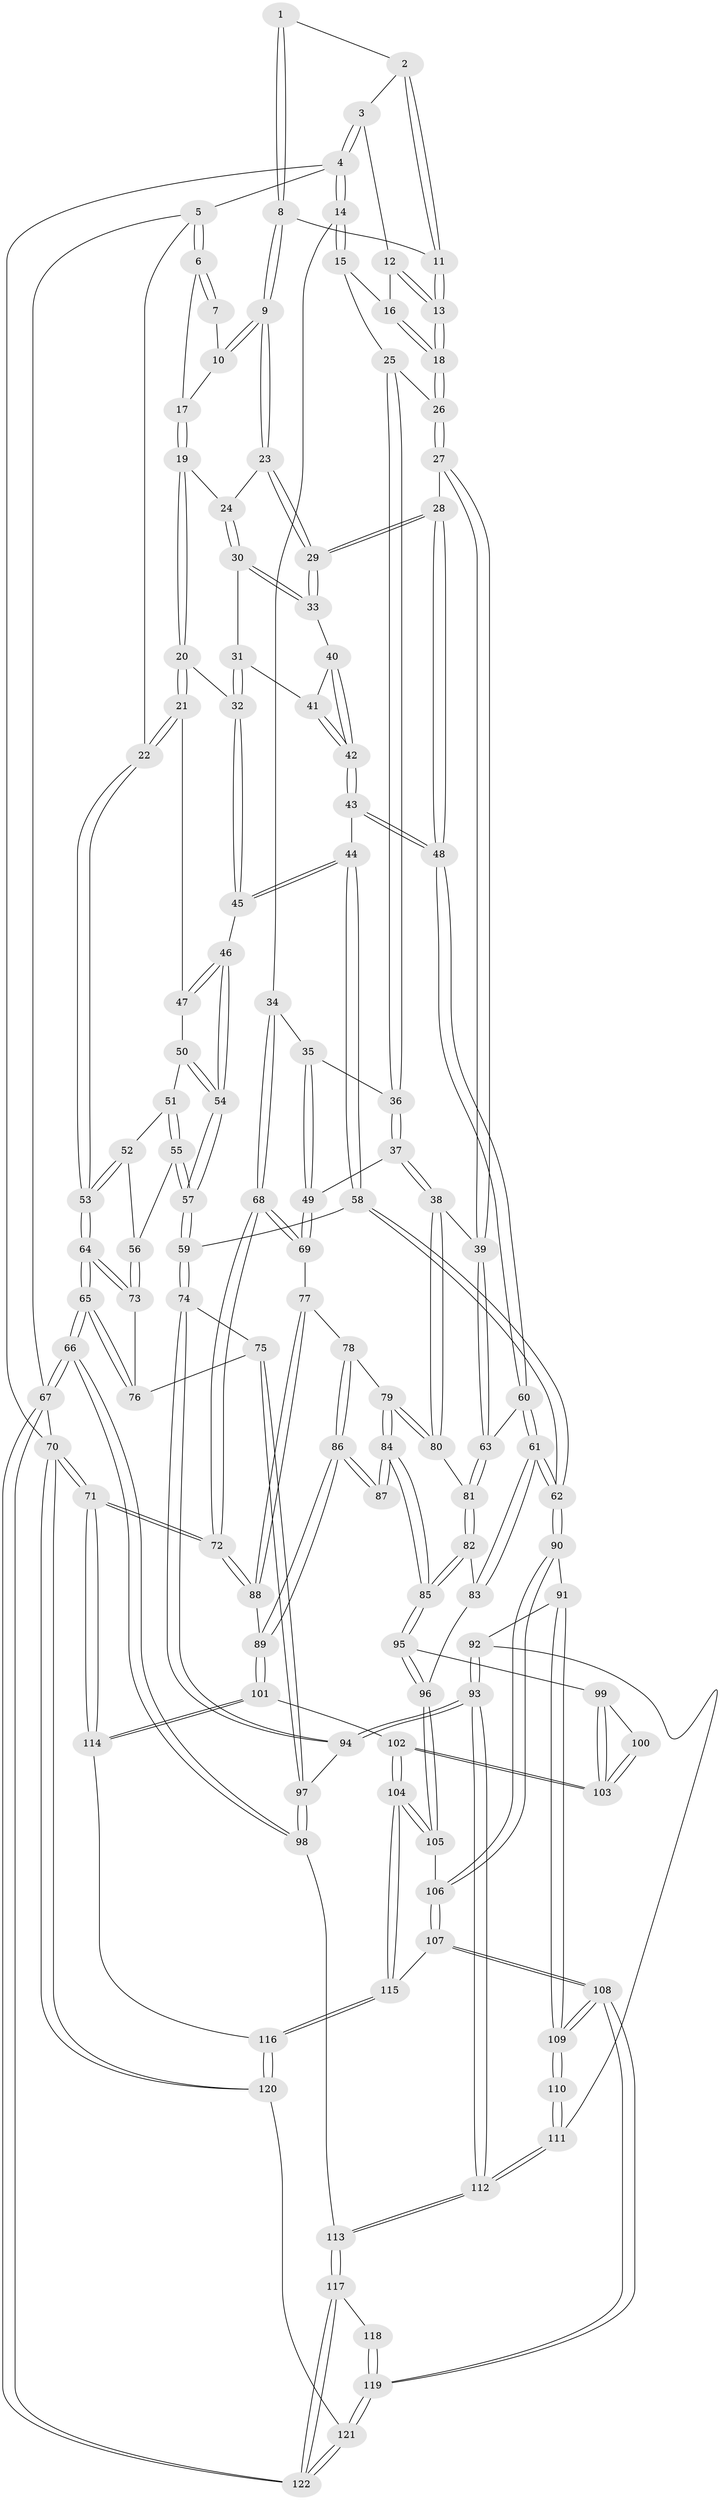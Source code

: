 // Generated by graph-tools (version 1.1) at 2025/38/03/09/25 02:38:30]
// undirected, 122 vertices, 302 edges
graph export_dot {
graph [start="1"]
  node [color=gray90,style=filled];
  1 [pos="+0.6179182343721267+0"];
  2 [pos="+0.8217354707786194+0"];
  3 [pos="+0.9222871443488876+0"];
  4 [pos="+1+0"];
  5 [pos="+0+0"];
  6 [pos="+0.07939608343891522+0"];
  7 [pos="+0.5086688891298259+0"];
  8 [pos="+0.6266464848722374+0.13201202029966172"];
  9 [pos="+0.6044304160265345+0.14563440878855846"];
  10 [pos="+0.49359021926020863+0.06917399694720122"];
  11 [pos="+0.6963653853757273+0.1285208725792255"];
  12 [pos="+0.8855027883863151+0"];
  13 [pos="+0.7746468632973523+0.1516761445384126"];
  14 [pos="+1+0.2321774053140236"];
  15 [pos="+0.9930632952261995+0.15105966570918092"];
  16 [pos="+0.924399105662468+0.11176899100549609"];
  17 [pos="+0.34488197473522003+0.09631667941660092"];
  18 [pos="+0.7797477523959082+0.15665976599995826"];
  19 [pos="+0.3449469794583961+0.14582820799510987"];
  20 [pos="+0.21860145084412747+0.25848759426259005"];
  21 [pos="+0.14981683994192477+0.29278042035908247"];
  22 [pos="+0+0"];
  23 [pos="+0.603557207337237+0.14773615753147004"];
  24 [pos="+0.4049745775666598+0.21699207887563576"];
  25 [pos="+0.8258270057225547+0.23428702578660776"];
  26 [pos="+0.8079568536984034+0.22890409449901578"];
  27 [pos="+0.7130653712928751+0.40989900235163773"];
  28 [pos="+0.5983617804126169+0.3372241331245947"];
  29 [pos="+0.5917551853208618+0.32483255767683017"];
  30 [pos="+0.4094668637354842+0.24336121189793664"];
  31 [pos="+0.3861871605523248+0.2800885935682906"];
  32 [pos="+0.3622537186968555+0.3031687507595321"];
  33 [pos="+0.4981954164462301+0.3075571534455739"];
  34 [pos="+1+0.2768224119719863"];
  35 [pos="+0.9843011886322106+0.30005242747969674"];
  36 [pos="+0.9062081369554238+0.2824677830711017"];
  37 [pos="+0.7858034756190123+0.47328478929864726"];
  38 [pos="+0.7717109724535188+0.4746702328562689"];
  39 [pos="+0.7221566743840486+0.42845992735761745"];
  40 [pos="+0.4890557551204786+0.31501501717127783"];
  41 [pos="+0.4180681105617542+0.3387467001599676"];
  42 [pos="+0.4055153191771241+0.4095288653427199"];
  43 [pos="+0.38292020882863953+0.4513774841149888"];
  44 [pos="+0.35553437790043524+0.4472668834250455"];
  45 [pos="+0.3331474512527888+0.42676129556339"];
  46 [pos="+0.30050529436258877+0.4162743939806591"];
  47 [pos="+0.16219246709031895+0.3423745953494769"];
  48 [pos="+0.4500663620670088+0.48620551361544145"];
  49 [pos="+0.8130629930043425+0.4743500727342859"];
  50 [pos="+0.1617943279298635+0.34328435463176615"];
  51 [pos="+0.12377803269672157+0.39250546348789955"];
  52 [pos="+0.11227990173812759+0.40255829421313155"];
  53 [pos="+0+0.5034202194612687"];
  54 [pos="+0.19799464140029283+0.5391152600391014"];
  55 [pos="+0.13671980218542407+0.5492616131407345"];
  56 [pos="+0.052038071716994955+0.54497052573303"];
  57 [pos="+0.19461663017927588+0.5741873596740722"];
  58 [pos="+0.26221609531396045+0.6230576061158555"];
  59 [pos="+0.22727729800815807+0.6232079117490608"];
  60 [pos="+0.4850032371769968+0.5572893409990722"];
  61 [pos="+0.40751887175031154+0.7118512051632478"];
  62 [pos="+0.4042941013637633+0.7146927021197004"];
  63 [pos="+0.5341691022077987+0.5607363787273141"];
  64 [pos="+0+0.5641968946182975"];
  65 [pos="+0+0.7274675918100709"];
  66 [pos="+0+0.8405571962838485"];
  67 [pos="+0+1"];
  68 [pos="+1+0.49730242922275664"];
  69 [pos="+0.9662026614569434+0.5157883529159448"];
  70 [pos="+1+1"];
  71 [pos="+1+1"];
  72 [pos="+1+0.9257618349511739"];
  73 [pos="+0.04762232655879385+0.547057042950417"];
  74 [pos="+0.17249096245862877+0.6785363878413102"];
  75 [pos="+0.13883109289486506+0.6847439354168967"];
  76 [pos="+0.11740460714453939+0.6802191275651941"];
  77 [pos="+0.893143294112508+0.6739677780554412"];
  78 [pos="+0.7797697679188139+0.6346165179753572"];
  79 [pos="+0.7563779570000098+0.6027163174498842"];
  80 [pos="+0.7532582415810585+0.5938144402131451"];
  81 [pos="+0.6132309285243589+0.6314503799423347"];
  82 [pos="+0.6062346835746423+0.6629481229208654"];
  83 [pos="+0.5447762409673277+0.7126116291528846"];
  84 [pos="+0.6643754148315041+0.739512726140313"];
  85 [pos="+0.6595376629265103+0.7424421129285402"];
  86 [pos="+0.7796232999915026+0.743958059115861"];
  87 [pos="+0.761807860983965+0.7497514167906115"];
  88 [pos="+0.9609706483050283+0.7710308586903865"];
  89 [pos="+0.8143992423368931+0.7858399828739578"];
  90 [pos="+0.403274842418941+0.726150692423539"];
  91 [pos="+0.3927853809550041+0.7464013941921778"];
  92 [pos="+0.3827673480378379+0.7616302888533347"];
  93 [pos="+0.26914341638560113+0.8809715774730209"];
  94 [pos="+0.21199464560800732+0.8150797189598596"];
  95 [pos="+0.6545382986782341+0.7538748703242754"];
  96 [pos="+0.6173628311092324+0.7901324064252448"];
  97 [pos="+0.08923327150741779+0.8076725563000058"];
  98 [pos="+0.032288207603552006+0.8438557159084863"];
  99 [pos="+0.6655716136105377+0.762162941381706"];
  100 [pos="+0.7353560756817963+0.7785615596454449"];
  101 [pos="+0.7674824826149134+0.8911715380156744"];
  102 [pos="+0.731410614369339+0.8932971624849477"];
  103 [pos="+0.7170199208701498+0.8072783390576973"];
  104 [pos="+0.7083459684603537+0.9023207965819517"];
  105 [pos="+0.6160155495290633+0.7950390656668797"];
  106 [pos="+0.548146155304789+0.8434443251157767"];
  107 [pos="+0.5424588736812337+0.947717318230494"];
  108 [pos="+0.5406150838821443+0.9503140228960008"];
  109 [pos="+0.5063440267527645+0.9391653085671712"];
  110 [pos="+0.48124234738880195+0.9355441947497651"];
  111 [pos="+0.44177989751855773+0.915099765482562"];
  112 [pos="+0.259965683455275+0.9354986387664687"];
  113 [pos="+0.24223198335188953+0.9841987822834819"];
  114 [pos="+0.7940327244782598+0.9089427325764124"];
  115 [pos="+0.7061003423394131+0.9049310657401461"];
  116 [pos="+0.6915337623452663+1"];
  117 [pos="+0.24142367196531087+1"];
  118 [pos="+0.4119291911709816+0.9728372043902279"];
  119 [pos="+0.5439298451215225+1"];
  120 [pos="+0.684523730832742+1"];
  121 [pos="+0.5536663149816989+1"];
  122 [pos="+0.19478110424612072+1"];
  1 -- 2;
  1 -- 8;
  1 -- 8;
  2 -- 3;
  2 -- 11;
  2 -- 11;
  3 -- 4;
  3 -- 4;
  3 -- 12;
  4 -- 5;
  4 -- 14;
  4 -- 14;
  4 -- 70;
  5 -- 6;
  5 -- 6;
  5 -- 22;
  5 -- 67;
  6 -- 7;
  6 -- 7;
  6 -- 17;
  7 -- 10;
  8 -- 9;
  8 -- 9;
  8 -- 11;
  9 -- 10;
  9 -- 10;
  9 -- 23;
  9 -- 23;
  10 -- 17;
  11 -- 13;
  11 -- 13;
  12 -- 13;
  12 -- 13;
  12 -- 16;
  13 -- 18;
  13 -- 18;
  14 -- 15;
  14 -- 15;
  14 -- 34;
  15 -- 16;
  15 -- 25;
  16 -- 18;
  16 -- 18;
  17 -- 19;
  17 -- 19;
  18 -- 26;
  18 -- 26;
  19 -- 20;
  19 -- 20;
  19 -- 24;
  20 -- 21;
  20 -- 21;
  20 -- 32;
  21 -- 22;
  21 -- 22;
  21 -- 47;
  22 -- 53;
  22 -- 53;
  23 -- 24;
  23 -- 29;
  23 -- 29;
  24 -- 30;
  24 -- 30;
  25 -- 26;
  25 -- 36;
  25 -- 36;
  26 -- 27;
  26 -- 27;
  27 -- 28;
  27 -- 39;
  27 -- 39;
  28 -- 29;
  28 -- 29;
  28 -- 48;
  28 -- 48;
  29 -- 33;
  29 -- 33;
  30 -- 31;
  30 -- 33;
  30 -- 33;
  31 -- 32;
  31 -- 32;
  31 -- 41;
  32 -- 45;
  32 -- 45;
  33 -- 40;
  34 -- 35;
  34 -- 68;
  34 -- 68;
  35 -- 36;
  35 -- 49;
  35 -- 49;
  36 -- 37;
  36 -- 37;
  37 -- 38;
  37 -- 38;
  37 -- 49;
  38 -- 39;
  38 -- 80;
  38 -- 80;
  39 -- 63;
  39 -- 63;
  40 -- 41;
  40 -- 42;
  40 -- 42;
  41 -- 42;
  41 -- 42;
  42 -- 43;
  42 -- 43;
  43 -- 44;
  43 -- 48;
  43 -- 48;
  44 -- 45;
  44 -- 45;
  44 -- 58;
  44 -- 58;
  45 -- 46;
  46 -- 47;
  46 -- 47;
  46 -- 54;
  46 -- 54;
  47 -- 50;
  48 -- 60;
  48 -- 60;
  49 -- 69;
  49 -- 69;
  50 -- 51;
  50 -- 54;
  50 -- 54;
  51 -- 52;
  51 -- 55;
  51 -- 55;
  52 -- 53;
  52 -- 53;
  52 -- 56;
  53 -- 64;
  53 -- 64;
  54 -- 57;
  54 -- 57;
  55 -- 56;
  55 -- 57;
  55 -- 57;
  56 -- 73;
  56 -- 73;
  57 -- 59;
  57 -- 59;
  58 -- 59;
  58 -- 62;
  58 -- 62;
  59 -- 74;
  59 -- 74;
  60 -- 61;
  60 -- 61;
  60 -- 63;
  61 -- 62;
  61 -- 62;
  61 -- 83;
  61 -- 83;
  62 -- 90;
  62 -- 90;
  63 -- 81;
  63 -- 81;
  64 -- 65;
  64 -- 65;
  64 -- 73;
  64 -- 73;
  65 -- 66;
  65 -- 66;
  65 -- 76;
  65 -- 76;
  66 -- 67;
  66 -- 67;
  66 -- 98;
  66 -- 98;
  67 -- 122;
  67 -- 122;
  67 -- 70;
  68 -- 69;
  68 -- 69;
  68 -- 72;
  68 -- 72;
  69 -- 77;
  70 -- 71;
  70 -- 71;
  70 -- 120;
  70 -- 120;
  71 -- 72;
  71 -- 72;
  71 -- 114;
  71 -- 114;
  72 -- 88;
  72 -- 88;
  73 -- 76;
  74 -- 75;
  74 -- 94;
  74 -- 94;
  75 -- 76;
  75 -- 97;
  75 -- 97;
  77 -- 78;
  77 -- 88;
  77 -- 88;
  78 -- 79;
  78 -- 86;
  78 -- 86;
  79 -- 80;
  79 -- 80;
  79 -- 84;
  79 -- 84;
  80 -- 81;
  81 -- 82;
  81 -- 82;
  82 -- 83;
  82 -- 85;
  82 -- 85;
  83 -- 96;
  84 -- 85;
  84 -- 85;
  84 -- 87;
  84 -- 87;
  85 -- 95;
  85 -- 95;
  86 -- 87;
  86 -- 87;
  86 -- 89;
  86 -- 89;
  88 -- 89;
  89 -- 101;
  89 -- 101;
  90 -- 91;
  90 -- 106;
  90 -- 106;
  91 -- 92;
  91 -- 109;
  91 -- 109;
  92 -- 93;
  92 -- 93;
  92 -- 111;
  93 -- 94;
  93 -- 94;
  93 -- 112;
  93 -- 112;
  94 -- 97;
  95 -- 96;
  95 -- 96;
  95 -- 99;
  96 -- 105;
  96 -- 105;
  97 -- 98;
  97 -- 98;
  98 -- 113;
  99 -- 100;
  99 -- 103;
  99 -- 103;
  100 -- 103;
  100 -- 103;
  101 -- 102;
  101 -- 114;
  101 -- 114;
  102 -- 103;
  102 -- 103;
  102 -- 104;
  102 -- 104;
  104 -- 105;
  104 -- 105;
  104 -- 115;
  104 -- 115;
  105 -- 106;
  106 -- 107;
  106 -- 107;
  107 -- 108;
  107 -- 108;
  107 -- 115;
  108 -- 109;
  108 -- 109;
  108 -- 119;
  108 -- 119;
  109 -- 110;
  109 -- 110;
  110 -- 111;
  110 -- 111;
  111 -- 112;
  111 -- 112;
  112 -- 113;
  112 -- 113;
  113 -- 117;
  113 -- 117;
  114 -- 116;
  115 -- 116;
  115 -- 116;
  116 -- 120;
  116 -- 120;
  117 -- 118;
  117 -- 122;
  117 -- 122;
  118 -- 119;
  118 -- 119;
  119 -- 121;
  119 -- 121;
  120 -- 121;
  121 -- 122;
  121 -- 122;
}
